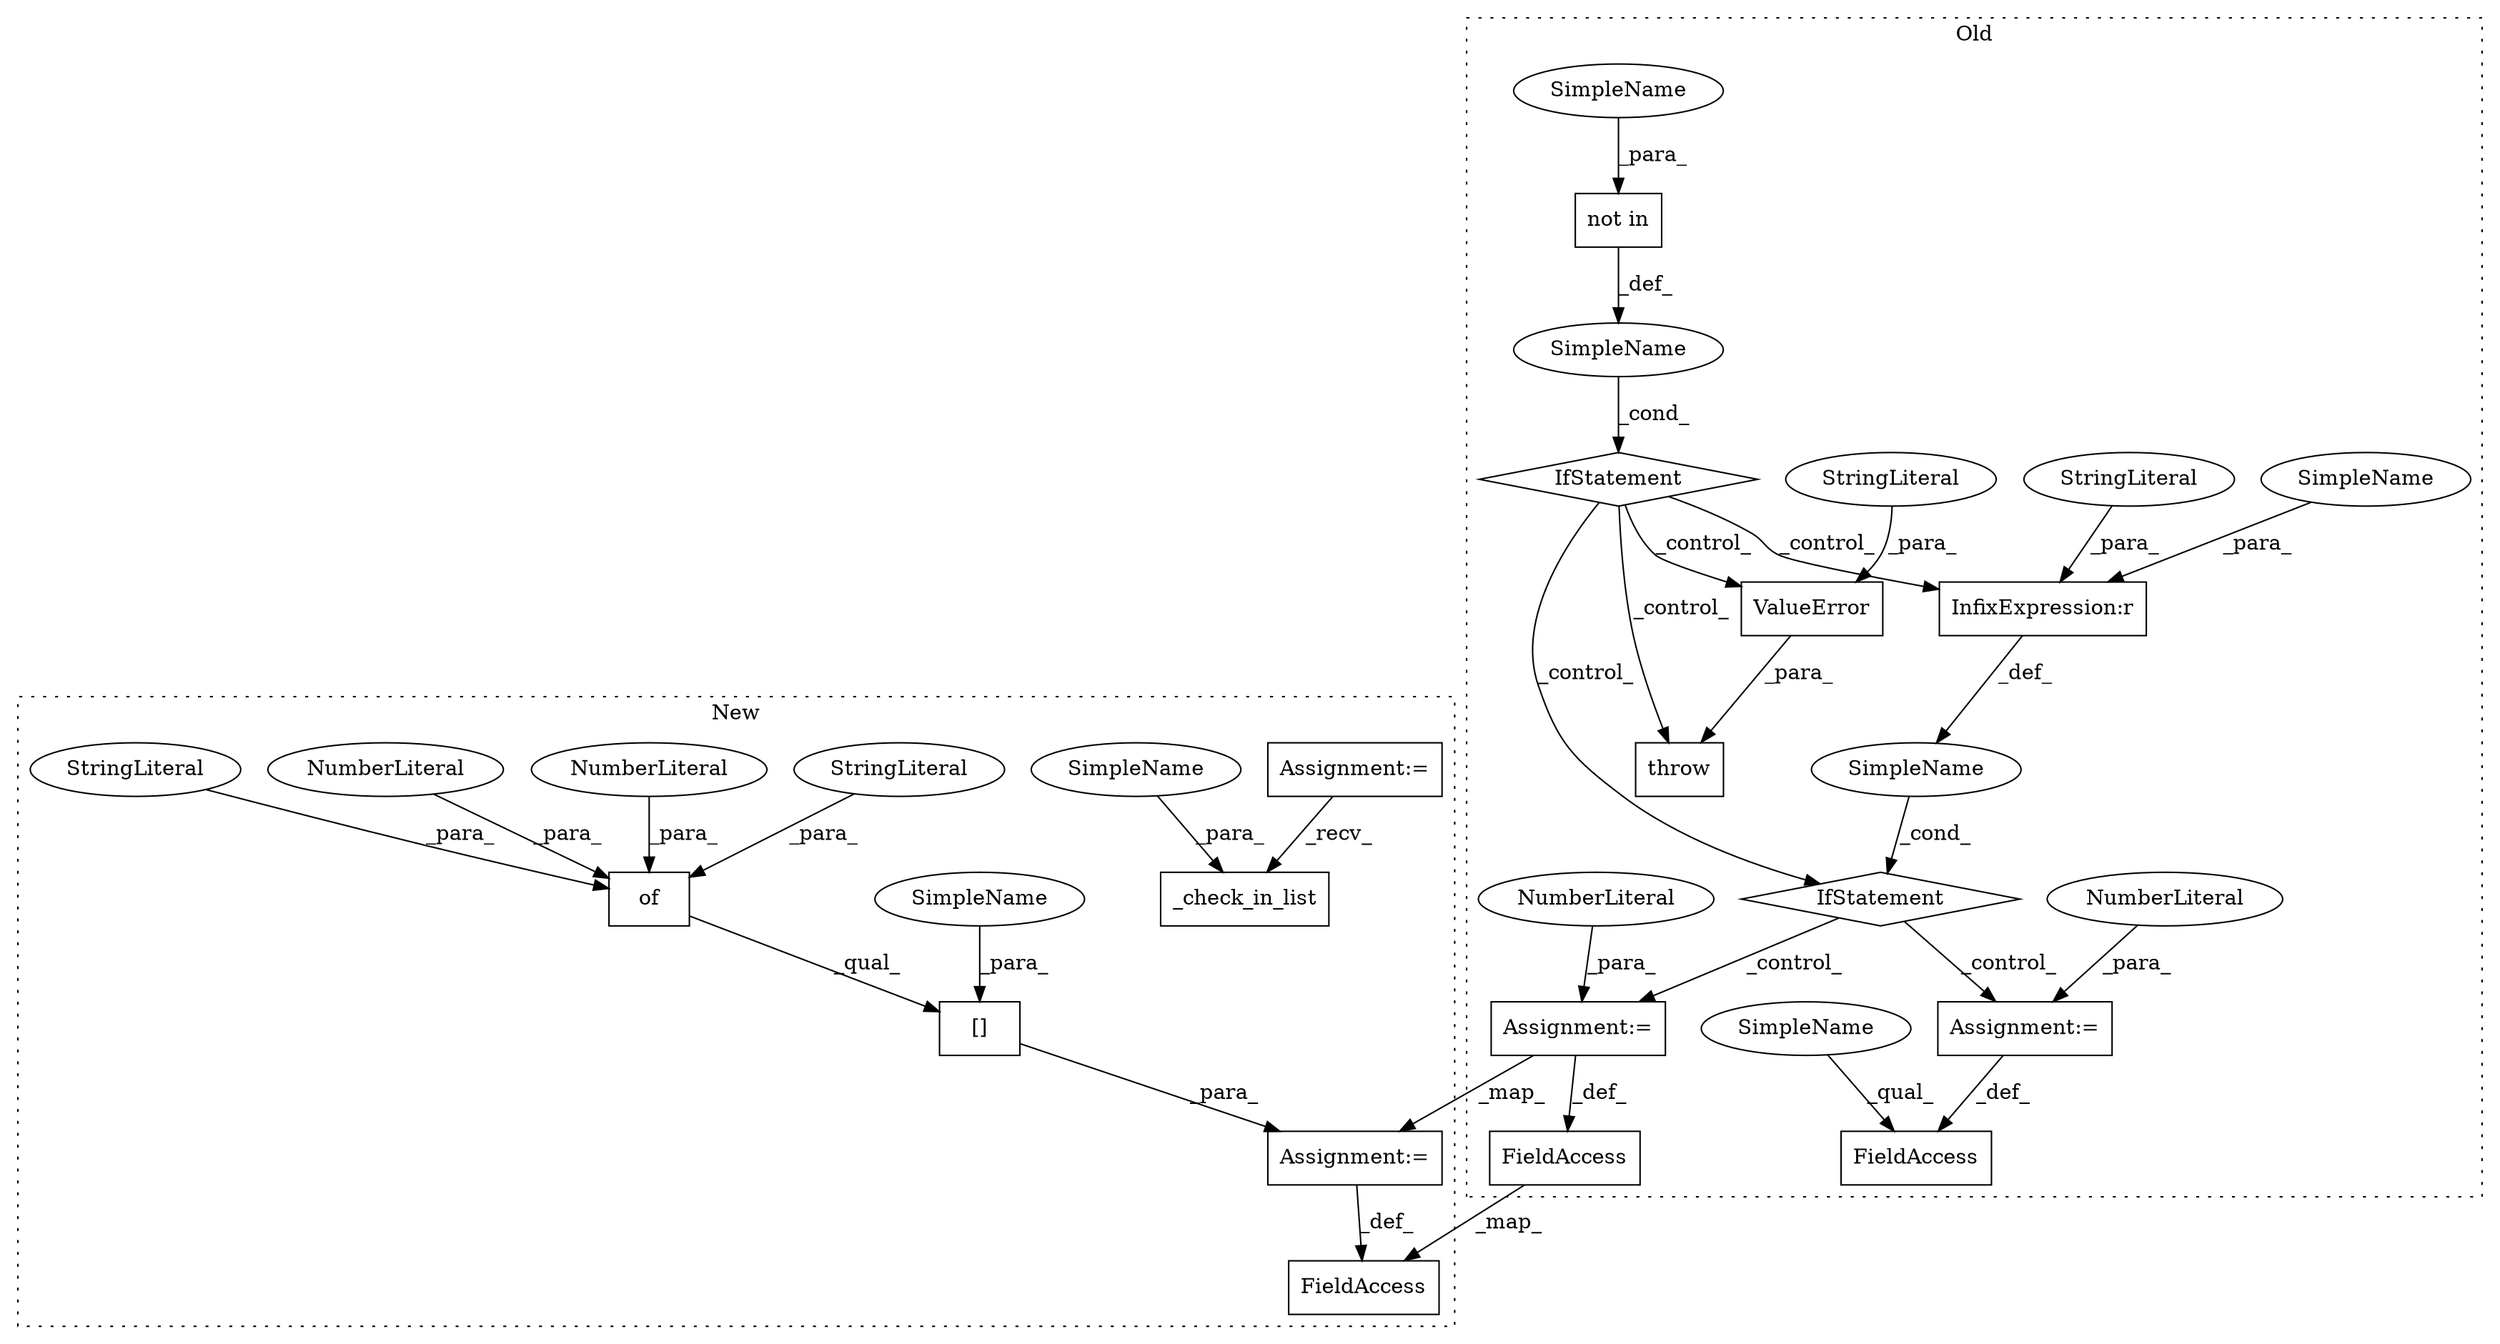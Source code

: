 digraph G {
subgraph cluster0 {
1 [label="ValueError" a="32" s="21142,21192" l="11,1" shape="box"];
3 [label="throw" a="53" s="21136" l="6" shape="box"];
5 [label="IfStatement" a="25" s="21075,21126" l="8,2" shape="diamond"];
6 [label="SimpleName" a="42" s="" l="" shape="ellipse"];
7 [label="not in" a="108" s="21083" l="43" shape="box"];
8 [label="StringLiteral" a="45" s="21153" l="39" shape="ellipse"];
10 [label="InfixExpression:r" a="27" s="21223" l="4" shape="box"];
14 [label="IfStatement" a="25" s="21205,21230" l="4,2" shape="diamond"];
15 [label="SimpleName" a="42" s="" l="" shape="ellipse"];
16 [label="Assignment:=" a="7" s="21265" l="1" shape="box"];
17 [label="NumberLiteral" a="34" s="21266" l="3" shape="ellipse"];
18 [label="FieldAccess" a="22" s="21240" l="25" shape="box"];
19 [label="FieldAccess" a="22" s="21291" l="25" shape="box"];
21 [label="StringLiteral" a="45" s="21227" l="3" shape="ellipse"];
24 [label="Assignment:=" a="7" s="21316" l="1" shape="box"];
26 [label="NumberLiteral" a="34" s="21317" l="1" shape="ellipse"];
27 [label="SimpleName" a="42" s="21083" l="14" shape="ellipse"];
28 [label="SimpleName" a="42" s="21209" l="14" shape="ellipse"];
31 [label="SimpleName" a="42" s="21240" l="4" shape="ellipse"];
label = "Old";
style="dotted";
}
subgraph cluster1 {
2 [label="_check_in_list" a="32" s="20705,20756" l="15,1" shape="box"];
4 [label="Assignment:=" a="7" s="20688" l="5" shape="box"];
9 [label="[]" a="2" s="20789,20825" l="22,1" shape="box"];
11 [label="of" a="32" s="20793,20809" l="3,1" shape="box"];
12 [label="NumberLiteral" a="34" s="20806" l="3" shape="ellipse"];
13 [label="NumberLiteral" a="34" s="20800" l="1" shape="ellipse"];
20 [label="FieldAccess" a="22" s="20763" l="25" shape="box"];
22 [label="StringLiteral" a="45" s="20802" l="3" shape="ellipse"];
23 [label="StringLiteral" a="45" s="20796" l="3" shape="ellipse"];
25 [label="Assignment:=" a="7" s="20788" l="1" shape="box"];
29 [label="SimpleName" a="42" s="20811" l="14" shape="ellipse"];
30 [label="SimpleName" a="42" s="20742" l="14" shape="ellipse"];
label = "New";
style="dotted";
}
1 -> 3 [label="_para_"];
4 -> 2 [label="_recv_"];
5 -> 1 [label="_control_"];
5 -> 14 [label="_control_"];
5 -> 10 [label="_control_"];
5 -> 3 [label="_control_"];
6 -> 5 [label="_cond_"];
7 -> 6 [label="_def_"];
8 -> 1 [label="_para_"];
9 -> 25 [label="_para_"];
10 -> 15 [label="_def_"];
11 -> 9 [label="_qual_"];
12 -> 11 [label="_para_"];
13 -> 11 [label="_para_"];
14 -> 24 [label="_control_"];
14 -> 16 [label="_control_"];
15 -> 14 [label="_cond_"];
16 -> 18 [label="_def_"];
17 -> 16 [label="_para_"];
19 -> 20 [label="_map_"];
21 -> 10 [label="_para_"];
22 -> 11 [label="_para_"];
23 -> 11 [label="_para_"];
24 -> 19 [label="_def_"];
24 -> 25 [label="_map_"];
25 -> 20 [label="_def_"];
26 -> 24 [label="_para_"];
27 -> 7 [label="_para_"];
28 -> 10 [label="_para_"];
29 -> 9 [label="_para_"];
30 -> 2 [label="_para_"];
31 -> 18 [label="_qual_"];
}
